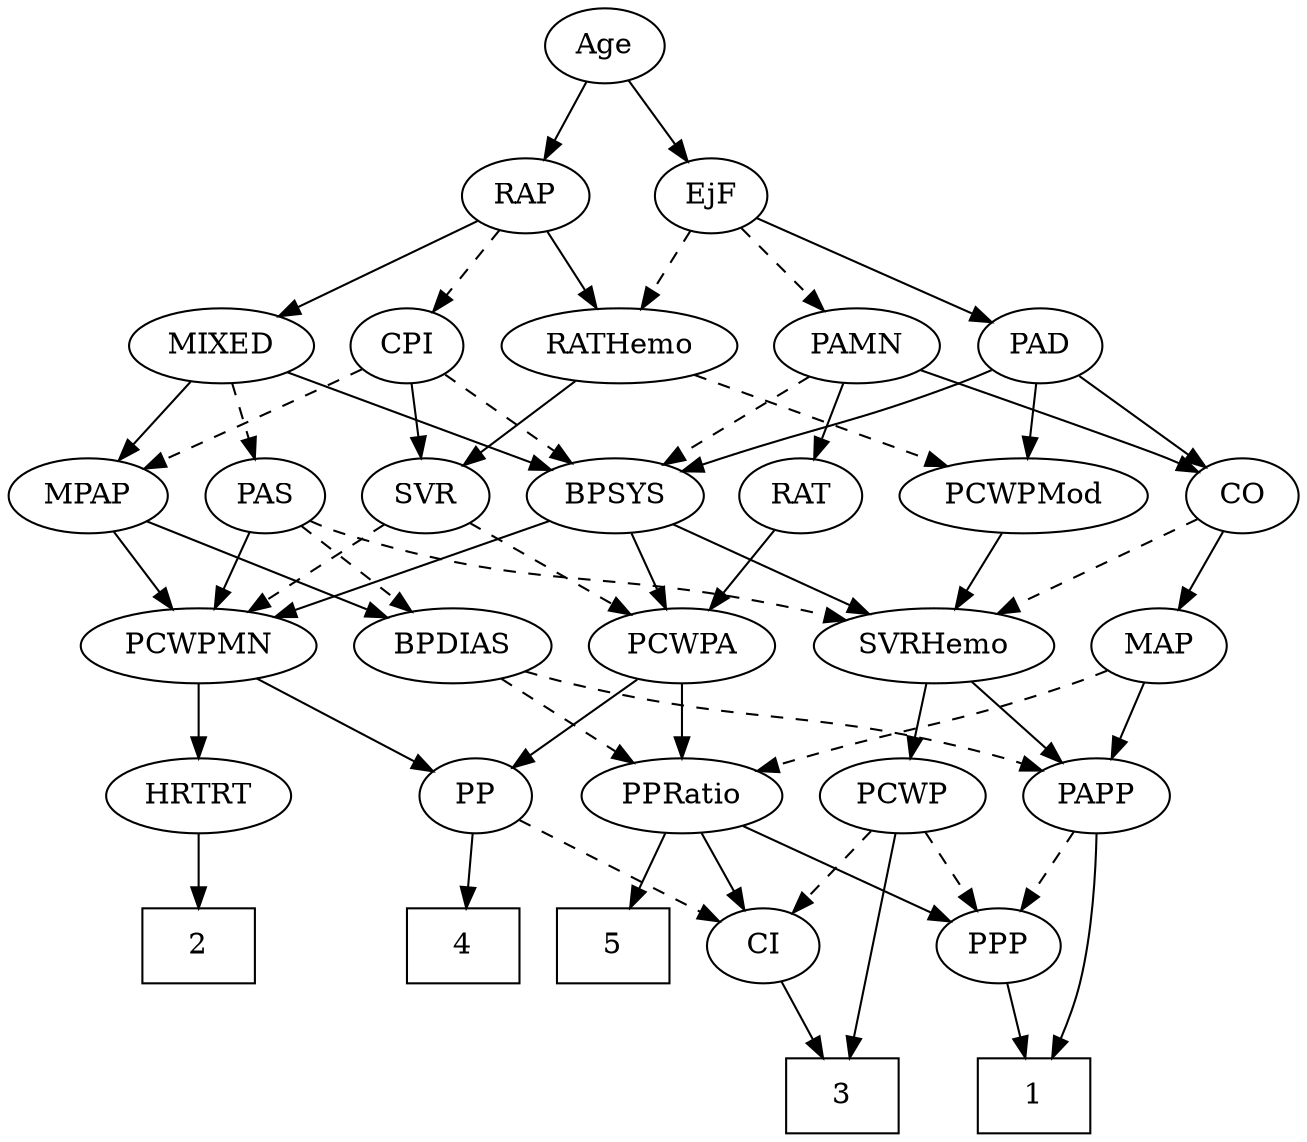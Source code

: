 strict digraph {
	graph [bb="0,0,576.1,540"];
	node [label="\N"];
	1	[height=0.5,
		pos="453.1,18",
		shape=box,
		width=0.75];
	2	[height=0.5,
		pos="87.097,90",
		shape=box,
		width=0.75];
	3	[height=0.5,
		pos="362.1,18",
		shape=box,
		width=0.75];
	4	[height=0.5,
		pos="181.1,90",
		shape=box,
		width=0.75];
	5	[height=0.5,
		pos="253.1,90",
		shape=box,
		width=0.75];
	Age	[height=0.5,
		pos="267.1,522",
		width=0.75];
	EjF	[height=0.5,
		pos="314.1,450",
		width=0.75];
	Age -> EjF	[pos="e,303.47,466.82 277.76,505.12 283.65,496.34 291.09,485.26 297.7,475.42",
		style=solid];
	RAP	[height=0.5,
		pos="231.1,450",
		width=0.77632];
	Age -> RAP	[pos="e,239.65,467.63 258.75,504.76 254.45,496.4 249.11,486.02 244.27,476.61",
		style=solid];
	PAD	[height=0.5,
		pos="460.1,378",
		width=0.79437];
	EjF -> PAD	[pos="e,437.88,389.65 335.33,438.82 359.91,427.03 400.64,407.51 428.84,393.99",
		style=solid];
	PAMN	[height=0.5,
		pos="377.1,378",
		width=1.011];
	EjF -> PAMN	[pos="e,362.88,394.8 327.46,434.15 335.75,424.94 346.58,412.91 356.01,402.43",
		style=dashed];
	RATHemo	[height=0.5,
		pos="273.1,378",
		width=1.3721];
	EjF -> RATHemo	[pos="e,283.13,396.12 304.59,432.76 299.76,424.53 293.78,414.32 288.33,405.02",
		style=dashed];
	MIXED	[height=0.5,
		pos="94.097,378",
		width=1.1193];
	RAP -> MIXED	[pos="e,119.54,392 209.69,438.06 187.97,426.97 154.02,409.62 128.52,396.59",
		style=solid];
	RAP -> RATHemo	[pos="e,263.12,395.63 240.84,432.76 245.91,424.32 252.22,413.8 257.91,404.31",
		style=solid];
	CPI	[height=0.5,
		pos="179.1,378",
		width=0.75];
	RAP -> CPI	[pos="e,190.61,394.49 219.56,433.46 212.82,424.4 204.2,412.79 196.64,402.61",
		style=dashed];
	MPAP	[height=0.5,
		pos="35.097,306",
		width=0.97491];
	MIXED -> MPAP	[pos="e,48.707,323.15 80.413,360.76 72.966,351.93 63.611,340.83 55.337,331.01",
		style=solid];
	BPSYS	[height=0.5,
		pos="272.1,306",
		width=1.0471];
	MIXED -> BPSYS	[pos="e,243.84,318.11 123.49,365.44 153.87,353.49 201.39,334.81 234.49,321.79",
		style=solid];
	PAS	[height=0.5,
		pos="115.1,306",
		width=0.75];
	MIXED -> PAS	[pos="e,110.06,323.79 99.18,360.05 101.58,352.06 104.5,342.33 107.18,333.4",
		style=dashed];
	PCWPMN	[height=0.5,
		pos="87.097,234",
		width=1.3902];
	MPAP -> PCWPMN	[pos="e,74.741,251.63 47.157,288.76 53.562,280.14 61.569,269.36 68.728,259.73",
		style=solid];
	BPDIAS	[height=0.5,
		pos="197.1,234",
		width=1.1735];
	MPAP -> BPDIAS	[pos="e,168.4,247.4 61.125,293.75 87.597,282.31 128.9,264.47 159.04,251.44",
		style=solid];
	PCWPA	[height=0.5,
		pos="299.1,234",
		width=1.1555];
	BPSYS -> PCWPA	[pos="e,292.62,251.79 278.63,288.05 281.72,280.06 285.47,270.33 288.91,261.4",
		style=solid];
	BPSYS -> PCWPMN	[pos="e,120.32,247.57 243.6,294.22 213.21,282.72 164.75,264.38 129.8,251.16",
		style=solid];
	SVRHemo	[height=0.5,
		pos="409.1,234",
		width=1.3902];
	BPSYS -> SVRHemo	[pos="e,381.17,249.27 296.91,292.32 317.87,281.61 348.21,266.11 372.05,253.93",
		style=solid];
	PAD -> BPSYS	[pos="e,301.16,317.57 437.73,366.62 432.62,364.35 427.2,362.03 422.1,360 377.04,342.08 364.79,340.25 319.1,324 316.38,323.03 313.57,322.03 \
310.74,321.02",
		style=solid];
	CO	[height=0.5,
		pos="549.1,306",
		width=0.75];
	PAD -> CO	[pos="e,532.29,320.22 477.26,363.5 490.64,352.98 509.41,338.22 524.41,326.42",
		style=solid];
	PCWPMod	[height=0.5,
		pos="452.1,306",
		width=1.4443];
	PAD -> PCWPMod	[pos="e,454.05,324.1 458.12,359.7 457.24,351.98 456.18,342.71 455.2,334.11",
		style=solid];
	CO -> SVRHemo	[pos="e,437.22,249.06 528.14,294.52 506.6,283.75 472.62,266.76 446.47,253.69",
		style=dashed];
	MAP	[height=0.5,
		pos="508.1,234",
		width=0.84854];
	CO -> MAP	[pos="e,517.55,251.15 539.59,288.76 534.57,280.19 528.3,269.49 522.68,259.9",
		style=solid];
	PAS -> PCWPMN	[pos="e,93.879,251.96 108.46,288.41 105.23,280.34 101.27,270.43 97.639,261.35",
		style=solid];
	PAS -> SVRHemo	[pos="e,372.11,246.28 135.66,294.16 140.62,291.87 145.96,289.65 151.1,288 236.69,260.57 262.58,272.47 350.1,252 354.13,251.06 358.29,250.01 \
362.45,248.91",
		style=dashed];
	PAS -> BPDIAS	[pos="e,178.93,250.51 131.3,291.17 142.66,281.47 158.1,268.29 171.16,257.14",
		style=dashed];
	PAMN -> BPSYS	[pos="e,293.16,321.04 356.35,363.17 340.78,352.79 319.23,338.42 301.83,326.82",
		style=dashed];
	PAMN -> CO	[pos="e,527.89,317.31 404.95,366.41 438.57,353.58 493.08,332.61 513.1,324 514.91,323.22 516.76,322.41 518.62,321.57",
		style=solid];
	RAT	[height=0.5,
		pos="355.1,306",
		width=0.75827];
	PAMN -> RAT	[pos="e,360.37,323.79 371.77,360.05 369.26,352.06 366.2,342.33 363.39,333.4",
		style=solid];
	SVR	[height=0.5,
		pos="188.1,306",
		width=0.77632];
	RATHemo -> SVR	[pos="e,204.73,320.7 253.81,361.12 241.56,351.03 225.6,337.88 212.47,327.07",
		style=solid];
	RATHemo -> PCWPMod	[pos="e,419.01,319.94 305.51,364.32 334.64,352.93 377.61,336.13 409.5,323.66",
		style=dashed];
	CPI -> MPAP	[pos="e,59.816,319.02 157.85,366.67 134.47,355.31 96.581,336.89 69.072,323.52",
		style=dashed];
	CPI -> BPSYS	[pos="e,252.76,321.56 196.59,363.83 210.09,353.68 229.01,339.43 244.54,327.74",
		style=dashed];
	CPI -> SVR	[pos="e,185.88,324.28 181.28,360.05 182.27,352.35 183.46,343.03 184.58,334.36",
		style=solid];
	RAT -> PCWPA	[pos="e,312,251.13 342.95,289.81 335.74,280.8 326.44,269.18 318.26,258.95",
		style=solid];
	SVR -> PCWPA	[pos="e,276.54,249.22 207.43,292.81 224.13,282.28 248.56,266.87 268.01,254.61",
		style=dashed];
	SVR -> PCWPMN	[pos="e,109.02,250.19 169.57,292.16 155.02,282.08 134.46,267.83 117.51,256.08",
		style=dashed];
	PCWPMod -> SVRHemo	[pos="e,419.41,251.79 441.69,288.05 436.62,279.8 430.41,269.7 424.78,260.54",
		style=solid];
	PP	[height=0.5,
		pos="204.1,162",
		width=0.75];
	PCWPA -> PP	[pos="e,221.66,175.94 278.95,218.15 264.61,207.59 245.23,193.31 229.78,181.92",
		style=solid];
	PPRatio	[height=0.5,
		pos="299.1,162",
		width=1.1013];
	PCWPA -> PPRatio	[pos="e,299.1,180.1 299.1,215.7 299.1,207.98 299.1,198.71 299.1,190.11",
		style=solid];
	PCWPMN -> PP	[pos="e,184.73,174.59 111.91,218.15 130.67,206.93 156.45,191.51 175.97,179.83",
		style=solid];
	HRTRT	[height=0.5,
		pos="87.097,162",
		width=1.1013];
	PCWPMN -> HRTRT	[pos="e,87.097,180.1 87.097,215.7 87.097,207.98 87.097,198.71 87.097,190.11",
		style=solid];
	PCWP	[height=0.5,
		pos="392.1,162",
		width=0.97491];
	SVRHemo -> PCWP	[pos="e,396.29,180.28 404.98,216.05 403.09,208.26 400.8,198.82 398.67,190.08",
		style=solid];
	PAPP	[height=0.5,
		pos="477.1,162",
		width=0.88464];
	SVRHemo -> PAPP	[pos="e,462.34,178.19 424.87,216.76 433.87,207.5 445.3,195.73 455.17,185.58",
		style=solid];
	BPDIAS -> PPRatio	[pos="e,278.19,177.35 218.73,218.15 233.53,208 253.34,194.4 269.59,183.25",
		style=dashed];
	BPDIAS -> PAPP	[pos="e,453.11,173.9 228.46,221.82 234.91,219.73 241.69,217.67 248.1,216 330.41,194.5 354.6,204.42 436.1,180 438.55,179.26 441.06,178.43 \
443.57,177.54",
		style=dashed];
	MAP -> PPRatio	[pos="e,329.35,173.72 484.58,222.5 479.21,220.24 473.49,217.95 468.1,216 415.73,197.08 401.08,197.13 348.1,180 345.15,179.05 342.11,178.04 \
339.06,177.02",
		style=dashed];
	MAP -> PAPP	[pos="e,484.61,179.96 500.75,216.41 497.17,208.34 492.79,198.43 488.77,189.35",
		style=solid];
	PP -> 4	[pos="e,186.77,108.28 198.53,144.05 195.94,136.18 192.8,126.62 189.9,117.79",
		style=solid];
	CI	[height=0.5,
		pos="325.1,90",
		width=0.75];
	PP -> CI	[pos="e,305.4,102.4 223.81,149.6 243.58,138.16 274.24,120.42 296.65,107.46",
		style=dashed];
	PPP	[height=0.5,
		pos="435.1,90",
		width=0.75];
	PPP -> 1	[pos="e,448.65,36.275 439.45,72.055 441.46,64.261 443.89,54.822 446.13,46.079",
		style=solid];
	PPRatio -> 5	[pos="e,264.56,108.45 288.2,144.41 282.8,136.2 276.16,126.1 270.12,116.9",
		style=solid];
	PPRatio -> PPP	[pos="e,414.42,101.64 324.36,148 347.28,136.2 381.1,118.79 405.32,106.32",
		style=solid];
	PPRatio -> CI	[pos="e,318.86,107.79 305.39,144.05 308.36,136.06 311.97,126.33 315.29,117.4",
		style=solid];
	PCWP -> 3	[pos="e,365.73,36.189 388.48,143.87 383.34,119.56 373.89,74.819 367.8,46.013",
		style=solid];
	PCWP -> PPP	[pos="e,425.28,106.99 402.29,144.41 407.56,135.83 414.09,125.19 419.94,115.67",
		style=dashed];
	PCWP -> CI	[pos="e,339.01,105.54 377.23,145.46 368.04,135.87 356.12,123.42 346,112.84",
		style=dashed];
	CI -> 3	[pos="e,353.05,36.124 333.68,72.765 338.03,64.525 343.43,54.317 348.35,45.016",
		style=solid];
	PAPP -> 1	[pos="e,460.27,36.352 477.25,143.76 477.11,125.71 476.02,96.601 471.1,72 469.36,63.329 466.59,54.125 463.73,45.863",
		style=solid];
	PAPP -> PPP	[pos="e,444.79,107.15 467.36,144.76 462.21,136.19 455.79,125.49 450.04,115.9",
		style=dashed];
	HRTRT -> 2	[pos="e,87.097,108.1 87.097,143.7 87.097,135.98 87.097,126.71 87.097,118.11",
		style=solid];
}
